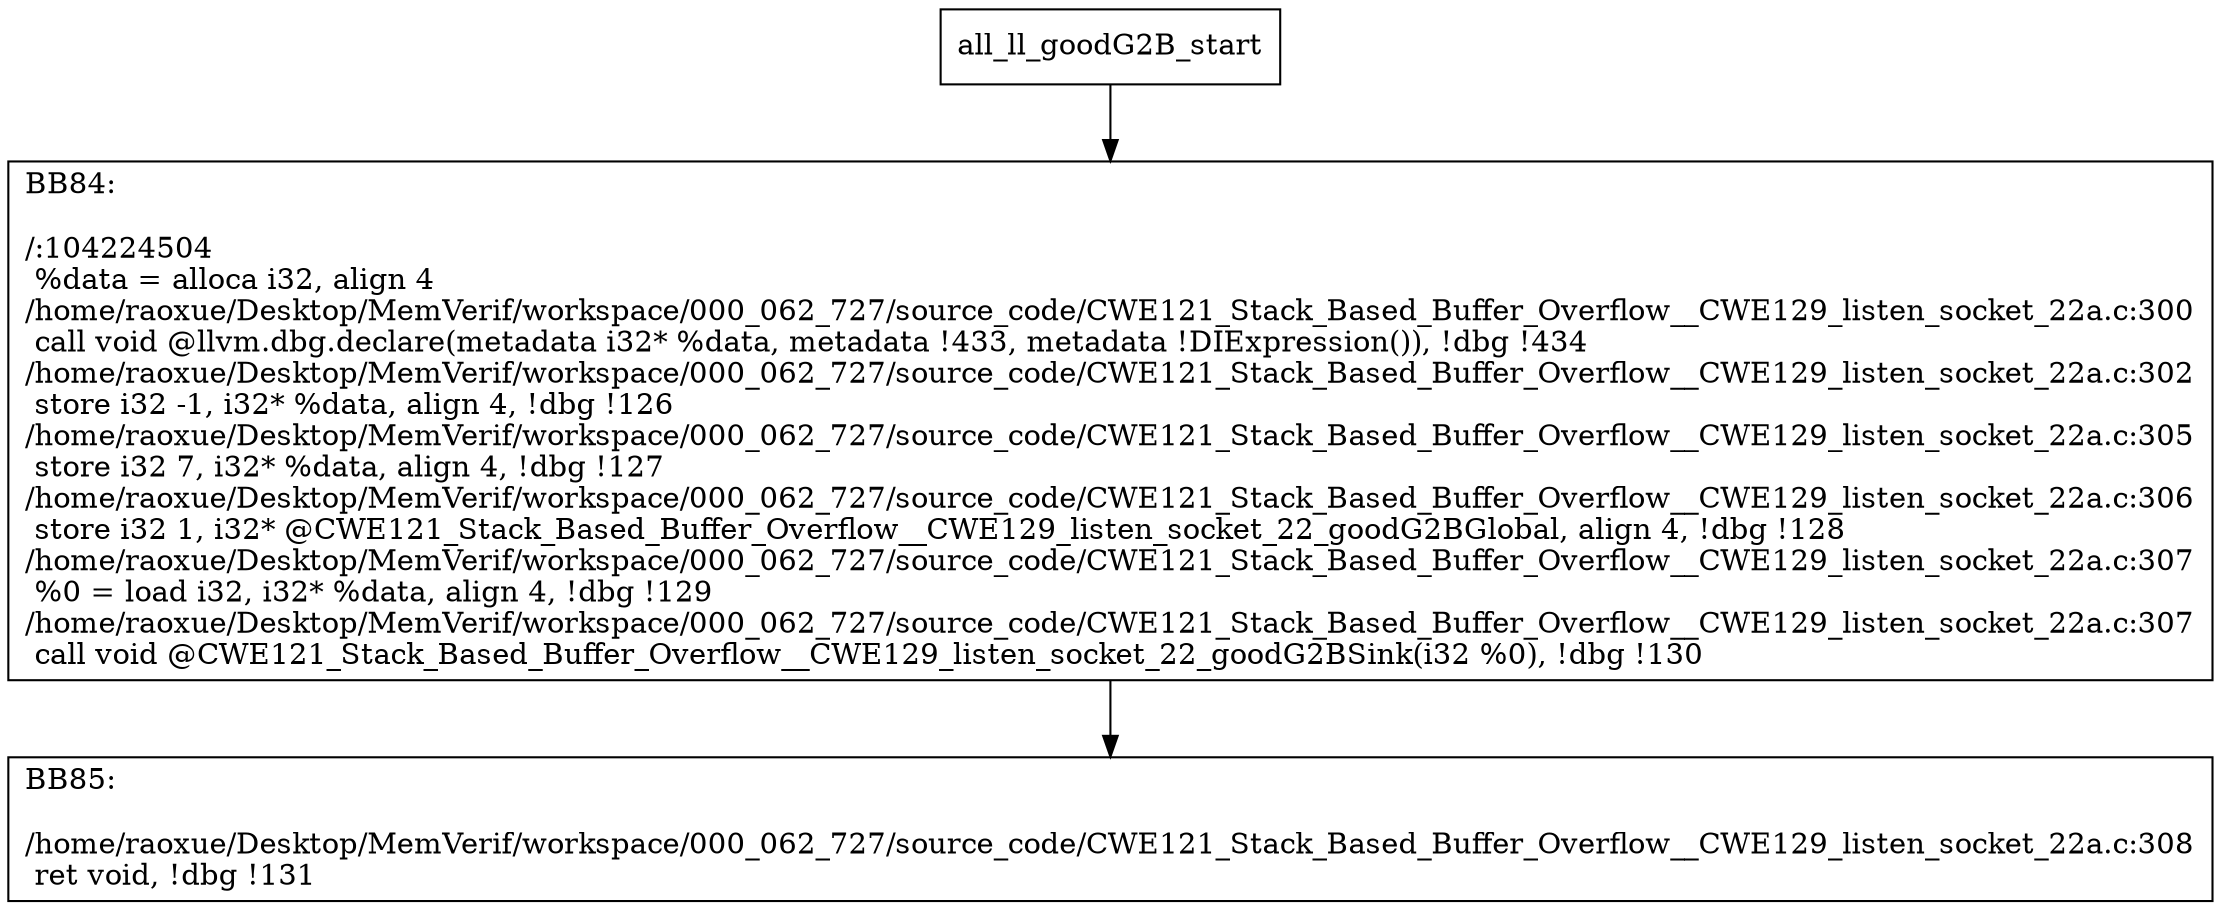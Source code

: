 digraph "CFG for'all_ll_goodG2B' function" {
	BBall_ll_goodG2B_start[shape=record,label="{all_ll_goodG2B_start}"];
	BBall_ll_goodG2B_start-> all_ll_goodG2BBB84;
	all_ll_goodG2BBB84 [shape=record, label="{BB84:\l\l/:104224504\l
  %data = alloca i32, align 4\l
/home/raoxue/Desktop/MemVerif/workspace/000_062_727/source_code/CWE121_Stack_Based_Buffer_Overflow__CWE129_listen_socket_22a.c:300\l
  call void @llvm.dbg.declare(metadata i32* %data, metadata !433, metadata !DIExpression()), !dbg !434\l
/home/raoxue/Desktop/MemVerif/workspace/000_062_727/source_code/CWE121_Stack_Based_Buffer_Overflow__CWE129_listen_socket_22a.c:302\l
  store i32 -1, i32* %data, align 4, !dbg !126\l
/home/raoxue/Desktop/MemVerif/workspace/000_062_727/source_code/CWE121_Stack_Based_Buffer_Overflow__CWE129_listen_socket_22a.c:305\l
  store i32 7, i32* %data, align 4, !dbg !127\l
/home/raoxue/Desktop/MemVerif/workspace/000_062_727/source_code/CWE121_Stack_Based_Buffer_Overflow__CWE129_listen_socket_22a.c:306\l
  store i32 1, i32* @CWE121_Stack_Based_Buffer_Overflow__CWE129_listen_socket_22_goodG2BGlobal, align 4, !dbg !128\l
/home/raoxue/Desktop/MemVerif/workspace/000_062_727/source_code/CWE121_Stack_Based_Buffer_Overflow__CWE129_listen_socket_22a.c:307\l
  %0 = load i32, i32* %data, align 4, !dbg !129\l
/home/raoxue/Desktop/MemVerif/workspace/000_062_727/source_code/CWE121_Stack_Based_Buffer_Overflow__CWE129_listen_socket_22a.c:307\l
  call void @CWE121_Stack_Based_Buffer_Overflow__CWE129_listen_socket_22_goodG2BSink(i32 %0), !dbg !130\l
}"];
	all_ll_goodG2BBB84-> all_ll_goodG2BBB85;
	all_ll_goodG2BBB85 [shape=record, label="{BB85:\l\l/home/raoxue/Desktop/MemVerif/workspace/000_062_727/source_code/CWE121_Stack_Based_Buffer_Overflow__CWE129_listen_socket_22a.c:308\l
  ret void, !dbg !131\l
}"];
}
